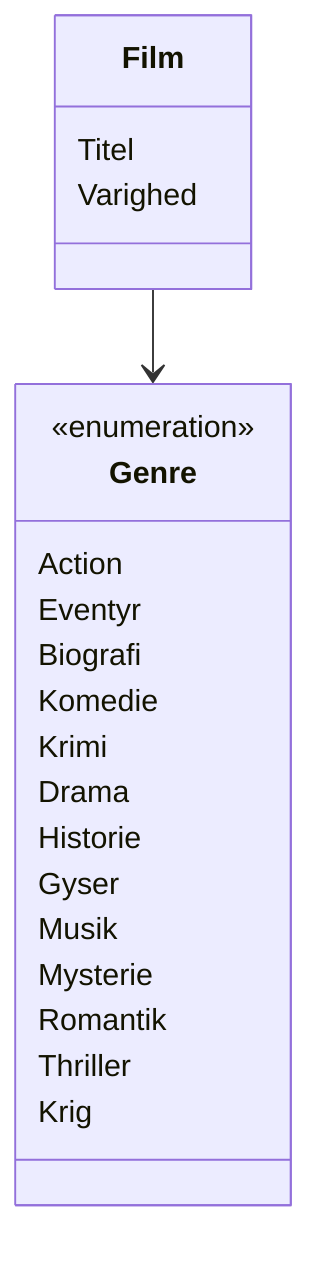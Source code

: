 ﻿classDiagram
    class Film {
        Titel
        Varighed
    }

    class Genre {
        <<enumeration>>
        Action
        Eventyr
        Biografi
        Komedie
        Krimi
        Drama
        Historie
        Gyser
        Musik
        Mysterie
        Romantik
        Thriller
        Krig
    }

    Film --> Genre